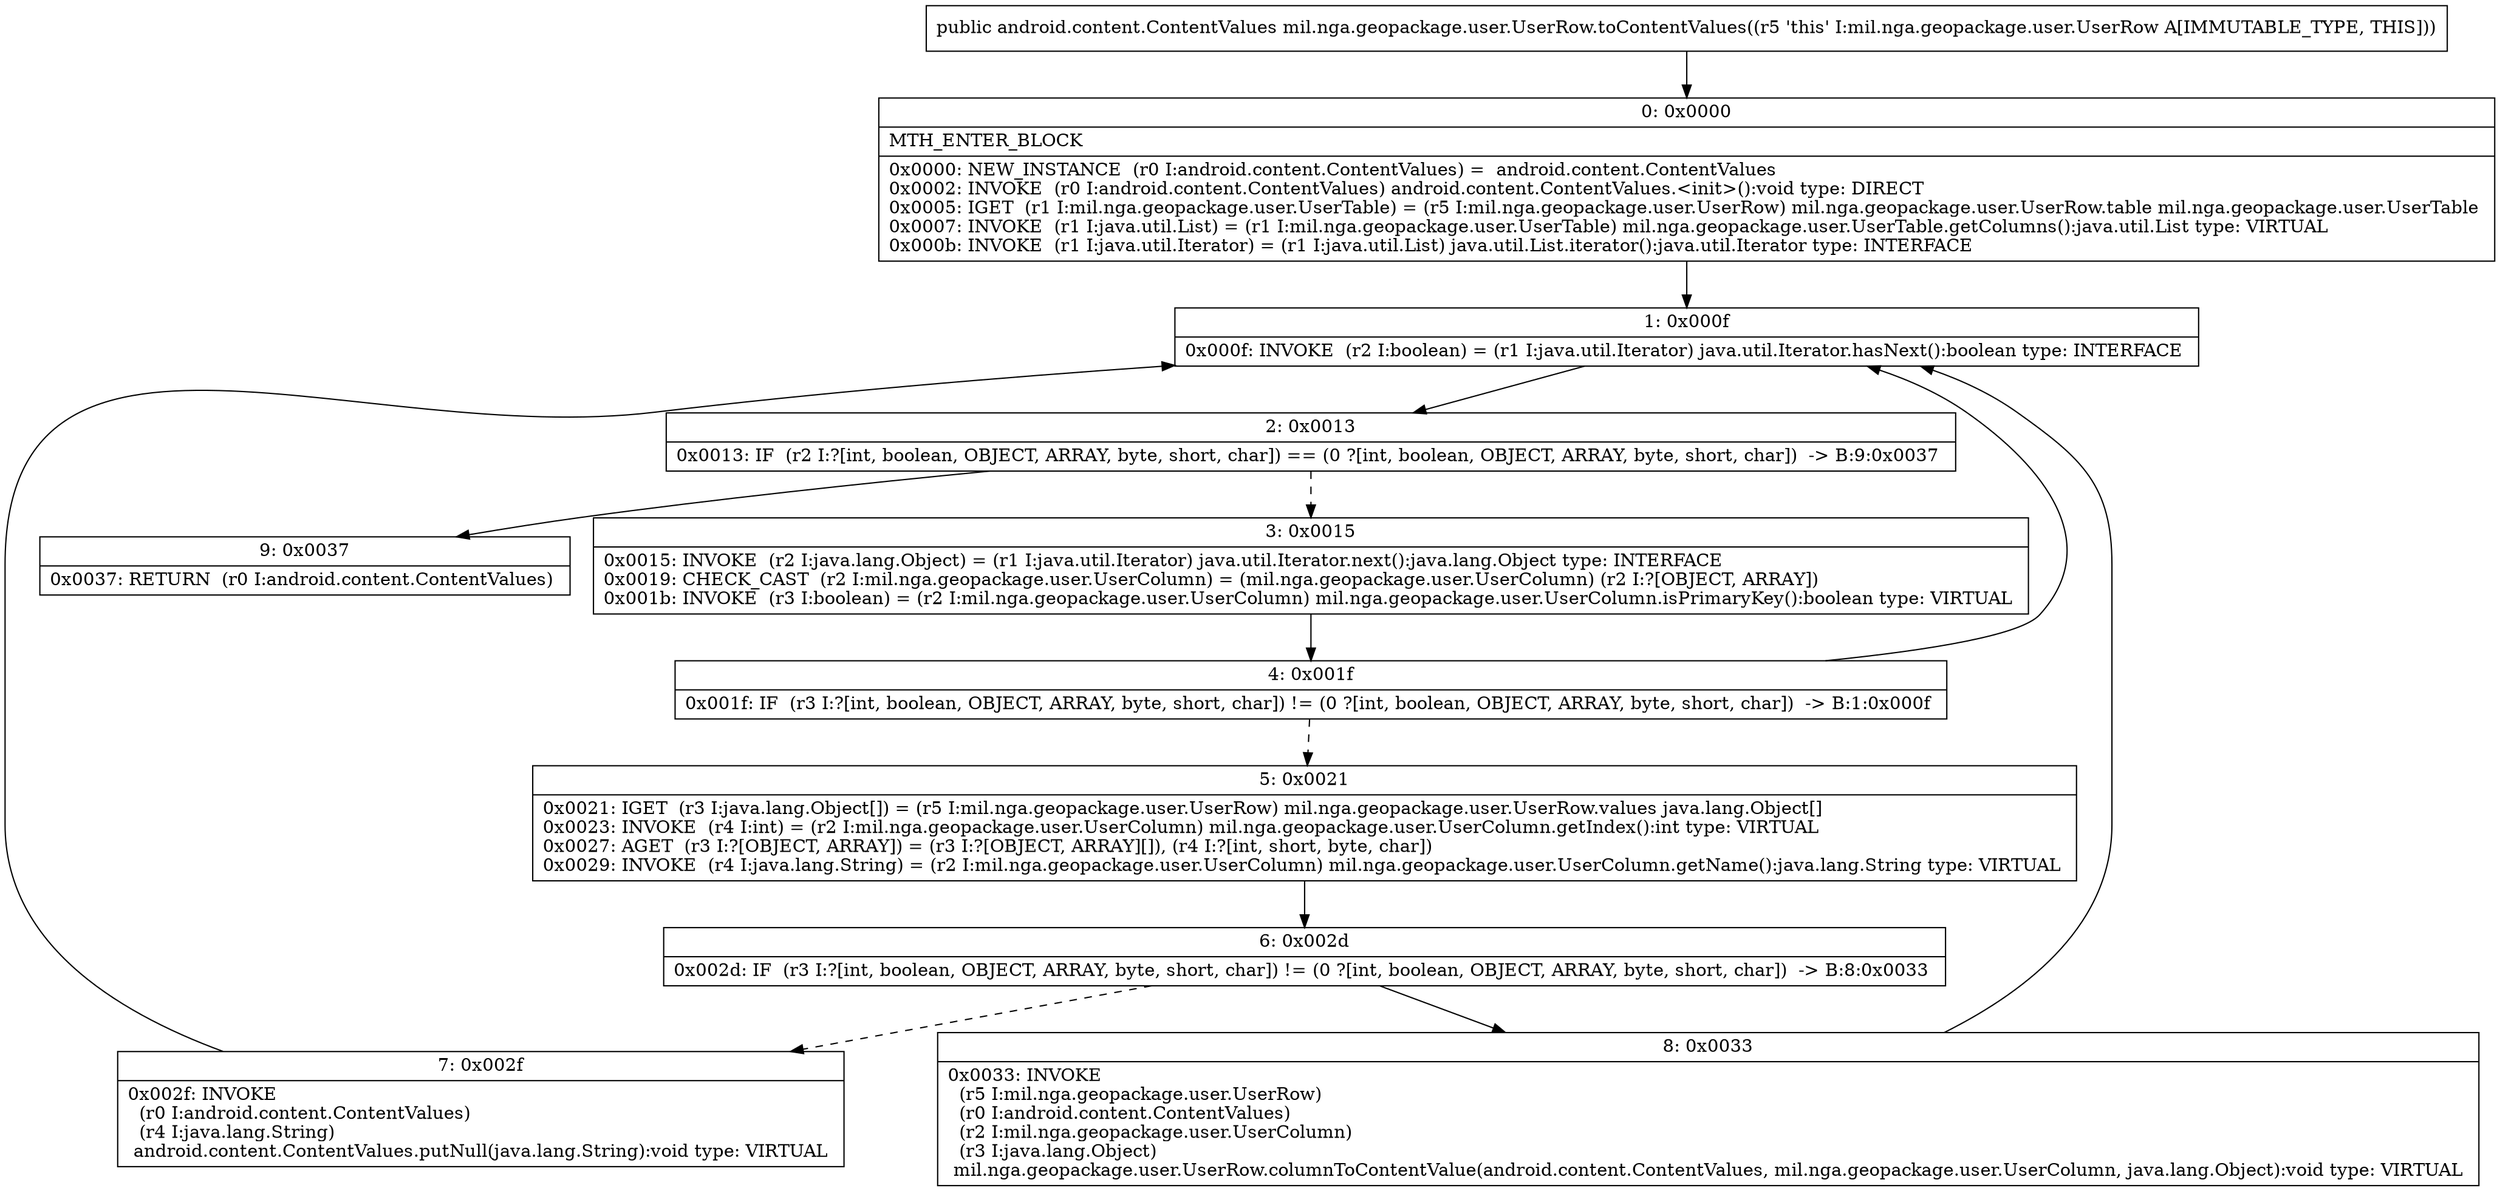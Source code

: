 digraph "CFG formil.nga.geopackage.user.UserRow.toContentValues()Landroid\/content\/ContentValues;" {
Node_0 [shape=record,label="{0\:\ 0x0000|MTH_ENTER_BLOCK\l|0x0000: NEW_INSTANCE  (r0 I:android.content.ContentValues) =  android.content.ContentValues \l0x0002: INVOKE  (r0 I:android.content.ContentValues) android.content.ContentValues.\<init\>():void type: DIRECT \l0x0005: IGET  (r1 I:mil.nga.geopackage.user.UserTable) = (r5 I:mil.nga.geopackage.user.UserRow) mil.nga.geopackage.user.UserRow.table mil.nga.geopackage.user.UserTable \l0x0007: INVOKE  (r1 I:java.util.List) = (r1 I:mil.nga.geopackage.user.UserTable) mil.nga.geopackage.user.UserTable.getColumns():java.util.List type: VIRTUAL \l0x000b: INVOKE  (r1 I:java.util.Iterator) = (r1 I:java.util.List) java.util.List.iterator():java.util.Iterator type: INTERFACE \l}"];
Node_1 [shape=record,label="{1\:\ 0x000f|0x000f: INVOKE  (r2 I:boolean) = (r1 I:java.util.Iterator) java.util.Iterator.hasNext():boolean type: INTERFACE \l}"];
Node_2 [shape=record,label="{2\:\ 0x0013|0x0013: IF  (r2 I:?[int, boolean, OBJECT, ARRAY, byte, short, char]) == (0 ?[int, boolean, OBJECT, ARRAY, byte, short, char])  \-\> B:9:0x0037 \l}"];
Node_3 [shape=record,label="{3\:\ 0x0015|0x0015: INVOKE  (r2 I:java.lang.Object) = (r1 I:java.util.Iterator) java.util.Iterator.next():java.lang.Object type: INTERFACE \l0x0019: CHECK_CAST  (r2 I:mil.nga.geopackage.user.UserColumn) = (mil.nga.geopackage.user.UserColumn) (r2 I:?[OBJECT, ARRAY]) \l0x001b: INVOKE  (r3 I:boolean) = (r2 I:mil.nga.geopackage.user.UserColumn) mil.nga.geopackage.user.UserColumn.isPrimaryKey():boolean type: VIRTUAL \l}"];
Node_4 [shape=record,label="{4\:\ 0x001f|0x001f: IF  (r3 I:?[int, boolean, OBJECT, ARRAY, byte, short, char]) != (0 ?[int, boolean, OBJECT, ARRAY, byte, short, char])  \-\> B:1:0x000f \l}"];
Node_5 [shape=record,label="{5\:\ 0x0021|0x0021: IGET  (r3 I:java.lang.Object[]) = (r5 I:mil.nga.geopackage.user.UserRow) mil.nga.geopackage.user.UserRow.values java.lang.Object[] \l0x0023: INVOKE  (r4 I:int) = (r2 I:mil.nga.geopackage.user.UserColumn) mil.nga.geopackage.user.UserColumn.getIndex():int type: VIRTUAL \l0x0027: AGET  (r3 I:?[OBJECT, ARRAY]) = (r3 I:?[OBJECT, ARRAY][]), (r4 I:?[int, short, byte, char]) \l0x0029: INVOKE  (r4 I:java.lang.String) = (r2 I:mil.nga.geopackage.user.UserColumn) mil.nga.geopackage.user.UserColumn.getName():java.lang.String type: VIRTUAL \l}"];
Node_6 [shape=record,label="{6\:\ 0x002d|0x002d: IF  (r3 I:?[int, boolean, OBJECT, ARRAY, byte, short, char]) != (0 ?[int, boolean, OBJECT, ARRAY, byte, short, char])  \-\> B:8:0x0033 \l}"];
Node_7 [shape=record,label="{7\:\ 0x002f|0x002f: INVOKE  \l  (r0 I:android.content.ContentValues)\l  (r4 I:java.lang.String)\l android.content.ContentValues.putNull(java.lang.String):void type: VIRTUAL \l}"];
Node_8 [shape=record,label="{8\:\ 0x0033|0x0033: INVOKE  \l  (r5 I:mil.nga.geopackage.user.UserRow)\l  (r0 I:android.content.ContentValues)\l  (r2 I:mil.nga.geopackage.user.UserColumn)\l  (r3 I:java.lang.Object)\l mil.nga.geopackage.user.UserRow.columnToContentValue(android.content.ContentValues, mil.nga.geopackage.user.UserColumn, java.lang.Object):void type: VIRTUAL \l}"];
Node_9 [shape=record,label="{9\:\ 0x0037|0x0037: RETURN  (r0 I:android.content.ContentValues) \l}"];
MethodNode[shape=record,label="{public android.content.ContentValues mil.nga.geopackage.user.UserRow.toContentValues((r5 'this' I:mil.nga.geopackage.user.UserRow A[IMMUTABLE_TYPE, THIS])) }"];
MethodNode -> Node_0;
Node_0 -> Node_1;
Node_1 -> Node_2;
Node_2 -> Node_3[style=dashed];
Node_2 -> Node_9;
Node_3 -> Node_4;
Node_4 -> Node_1;
Node_4 -> Node_5[style=dashed];
Node_5 -> Node_6;
Node_6 -> Node_7[style=dashed];
Node_6 -> Node_8;
Node_7 -> Node_1;
Node_8 -> Node_1;
}

